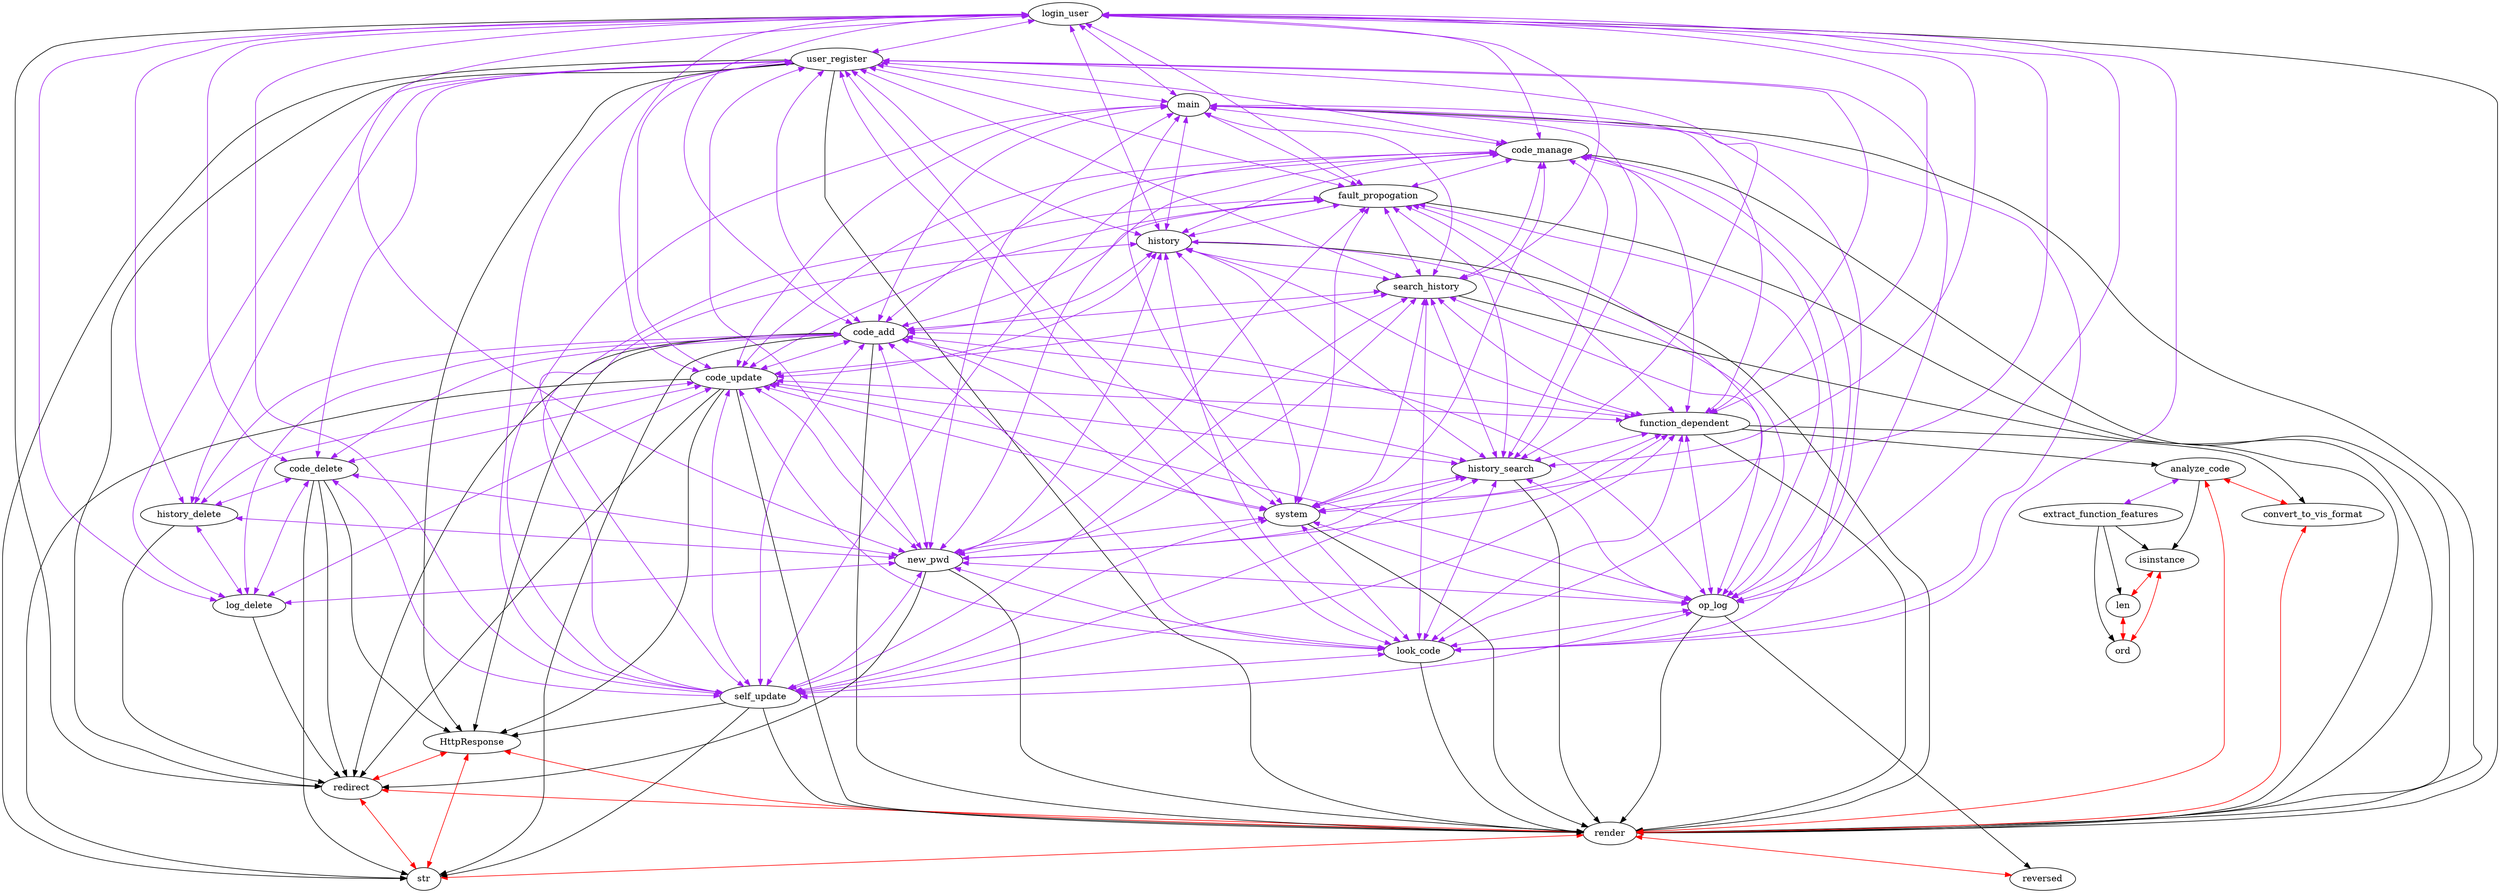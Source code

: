 // Function Calls
digraph {
	login_user
	render
	login_user -> render
	redirect
	login_user -> redirect
	redirect
	user_register
	HttpResponse
	user_register -> HttpResponse
	render
	user_register -> render
	redirect
	user_register -> redirect
	str
	user_register -> str
	main
	render
	main -> render
	code_manage
	render
	code_manage -> render
	fault_propogation
	render
	fault_propogation -> render
	history
	render
	history -> render
	search_history
	render
	search_history -> render
	code_add
	HttpResponse
	code_add -> HttpResponse
	render
	code_add -> render
	redirect
	code_add -> redirect
	str
	code_add -> str
	code_update
	HttpResponse
	code_update -> HttpResponse
	render
	code_update -> render
	redirect
	code_update -> redirect
	str
	code_update -> str
	str
	code_delete
	HttpResponse
	code_delete -> HttpResponse
	redirect
	code_delete -> redirect
	redirect
	str
	code_delete -> str
	str
	history_delete
	redirect
	history_delete -> redirect
	function_dependent
	analyze_code
	function_dependent -> analyze_code
	render
	function_dependent -> render
	convert_to_vis_format
	function_dependent -> convert_to_vis_format
	history_search
	render
	history_search -> render
	analyze_code
	isinstance
	analyze_code -> isinstance
	isinstance
	isinstance
	convert_to_vis_format
	system
	render
	system -> render
	new_pwd
	render
	new_pwd -> render
	redirect
	new_pwd -> redirect
	render
	op_log
	reversed
	op_log -> reversed
	render
	op_log -> render
	log_delete
	redirect
	log_delete -> redirect
	look_code
	render
	look_code -> render
	self_update
	HttpResponse
	self_update -> HttpResponse
	render
	self_update -> render
	render
	str
	self_update -> str
	extract_function_features
	isinstance
	extract_function_features -> isinstance
	isinstance
	ord
	extract_function_features -> ord
	len
	extract_function_features -> len
	isinstance
	isinstance
	isinstance
	isinstance
	isinstance
	isinstance
	redirect -> render [color=red dir=both]
	HttpResponse -> render [color=red dir=both]
	HttpResponse -> redirect [color=red dir=both]
	HttpResponse -> str [color=red dir=both]
	render -> str [color=red dir=both]
	redirect -> str [color=red dir=both]
	analyze_code -> render [color=red dir=both]
	analyze_code -> convert_to_vis_format [color=red dir=both]
	convert_to_vis_format -> render [color=red dir=both]
	render -> reversed [color=red dir=both]
	isinstance -> ord [color=red dir=both]
	isinstance -> len [color=red dir=both]
	len -> ord [color=red dir=both]
	login_user -> user_register [color=purple dir=both]
	login_user -> main [color=purple dir=both]
	login_user -> code_manage [color=purple dir=both]
	login_user -> fault_propogation [color=purple dir=both]
	login_user -> history [color=purple dir=both]
	login_user -> search_history [color=purple dir=both]
	login_user -> code_add [color=purple dir=both]
	login_user -> code_update [color=purple dir=both]
	login_user -> code_delete [color=purple dir=both]
	login_user -> history_delete [color=purple dir=both]
	login_user -> function_dependent [color=purple dir=both]
	login_user -> history_search [color=purple dir=both]
	login_user -> system [color=purple dir=both]
	login_user -> new_pwd [color=purple dir=both]
	login_user -> op_log [color=purple dir=both]
	login_user -> log_delete [color=purple dir=both]
	login_user -> look_code [color=purple dir=both]
	login_user -> self_update [color=purple dir=both]
	user_register -> main [color=purple dir=both]
	user_register -> code_manage [color=purple dir=both]
	user_register -> fault_propogation [color=purple dir=both]
	user_register -> history [color=purple dir=both]
	user_register -> search_history [color=purple dir=both]
	user_register -> code_add [color=purple dir=both]
	user_register -> code_update [color=purple dir=both]
	user_register -> code_delete [color=purple dir=both]
	user_register -> history_delete [color=purple dir=both]
	user_register -> function_dependent [color=purple dir=both]
	user_register -> history_search [color=purple dir=both]
	user_register -> system [color=purple dir=both]
	user_register -> new_pwd [color=purple dir=both]
	user_register -> op_log [color=purple dir=both]
	user_register -> log_delete [color=purple dir=both]
	user_register -> look_code [color=purple dir=both]
	user_register -> self_update [color=purple dir=both]
	main -> code_manage [color=purple dir=both]
	main -> fault_propogation [color=purple dir=both]
	main -> history [color=purple dir=both]
	main -> search_history [color=purple dir=both]
	main -> code_add [color=purple dir=both]
	main -> code_update [color=purple dir=both]
	main -> function_dependent [color=purple dir=both]
	main -> history_search [color=purple dir=both]
	main -> system [color=purple dir=both]
	main -> new_pwd [color=purple dir=both]
	main -> op_log [color=purple dir=both]
	main -> look_code [color=purple dir=both]
	main -> self_update [color=purple dir=both]
	code_manage -> fault_propogation [color=purple dir=both]
	code_manage -> history [color=purple dir=both]
	code_manage -> search_history [color=purple dir=both]
	code_manage -> code_add [color=purple dir=both]
	code_manage -> code_update [color=purple dir=both]
	code_manage -> function_dependent [color=purple dir=both]
	code_manage -> history_search [color=purple dir=both]
	code_manage -> system [color=purple dir=both]
	code_manage -> new_pwd [color=purple dir=both]
	code_manage -> op_log [color=purple dir=both]
	code_manage -> look_code [color=purple dir=both]
	code_manage -> self_update [color=purple dir=both]
	fault_propogation -> history [color=purple dir=both]
	fault_propogation -> search_history [color=purple dir=both]
	fault_propogation -> code_add [color=purple dir=both]
	fault_propogation -> code_update [color=purple dir=both]
	fault_propogation -> function_dependent [color=purple dir=both]
	fault_propogation -> history_search [color=purple dir=both]
	fault_propogation -> system [color=purple dir=both]
	fault_propogation -> new_pwd [color=purple dir=both]
	fault_propogation -> op_log [color=purple dir=both]
	fault_propogation -> look_code [color=purple dir=both]
	fault_propogation -> self_update [color=purple dir=both]
	history -> search_history [color=purple dir=both]
	history -> code_add [color=purple dir=both]
	history -> code_update [color=purple dir=both]
	history -> function_dependent [color=purple dir=both]
	history -> history_search [color=purple dir=both]
	history -> system [color=purple dir=both]
	history -> new_pwd [color=purple dir=both]
	history -> op_log [color=purple dir=both]
	history -> look_code [color=purple dir=both]
	history -> self_update [color=purple dir=both]
	search_history -> code_add [color=purple dir=both]
	search_history -> code_update [color=purple dir=both]
	search_history -> function_dependent [color=purple dir=both]
	search_history -> history_search [color=purple dir=both]
	search_history -> system [color=purple dir=both]
	search_history -> new_pwd [color=purple dir=both]
	search_history -> op_log [color=purple dir=both]
	search_history -> look_code [color=purple dir=both]
	search_history -> self_update [color=purple dir=both]
	code_add -> code_update [color=purple dir=both]
	code_add -> code_delete [color=purple dir=both]
	code_add -> history_delete [color=purple dir=both]
	code_add -> function_dependent [color=purple dir=both]
	code_add -> history_search [color=purple dir=both]
	code_add -> system [color=purple dir=both]
	code_add -> new_pwd [color=purple dir=both]
	code_add -> op_log [color=purple dir=both]
	code_add -> log_delete [color=purple dir=both]
	code_add -> look_code [color=purple dir=both]
	code_add -> self_update [color=purple dir=both]
	code_update -> code_delete [color=purple dir=both]
	code_update -> history_delete [color=purple dir=both]
	code_update -> function_dependent [color=purple dir=both]
	code_update -> history_search [color=purple dir=both]
	code_update -> system [color=purple dir=both]
	code_update -> new_pwd [color=purple dir=both]
	code_update -> op_log [color=purple dir=both]
	code_update -> log_delete [color=purple dir=both]
	code_update -> look_code [color=purple dir=both]
	code_update -> self_update [color=purple dir=both]
	code_delete -> history_delete [color=purple dir=both]
	code_delete -> new_pwd [color=purple dir=both]
	code_delete -> log_delete [color=purple dir=both]
	code_delete -> self_update [color=purple dir=both]
	history_delete -> new_pwd [color=purple dir=both]
	history_delete -> log_delete [color=purple dir=both]
	function_dependent -> history_search [color=purple dir=both]
	function_dependent -> system [color=purple dir=both]
	function_dependent -> new_pwd [color=purple dir=both]
	function_dependent -> op_log [color=purple dir=both]
	function_dependent -> look_code [color=purple dir=both]
	function_dependent -> self_update [color=purple dir=both]
	history_search -> system [color=purple dir=both]
	history_search -> new_pwd [color=purple dir=both]
	history_search -> op_log [color=purple dir=both]
	history_search -> look_code [color=purple dir=both]
	history_search -> self_update [color=purple dir=both]
	analyze_code -> extract_function_features [color=purple dir=both]
	system -> new_pwd [color=purple dir=both]
	system -> op_log [color=purple dir=both]
	system -> look_code [color=purple dir=both]
	system -> self_update [color=purple dir=both]
	new_pwd -> op_log [color=purple dir=both]
	new_pwd -> log_delete [color=purple dir=both]
	new_pwd -> look_code [color=purple dir=both]
	new_pwd -> self_update [color=purple dir=both]
	op_log -> look_code [color=purple dir=both]
	op_log -> self_update [color=purple dir=both]
	look_code -> self_update [color=purple dir=both]
}
